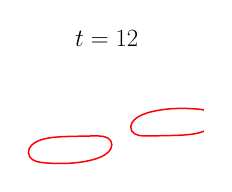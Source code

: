 \begin{tikzpicture}[scale=0.36]

\begin{axis}[
  xmin = -6,
  xmax = 2,
  ymin = -2,
  ymax = 2,
  axis equal = true,
  hide axis,
  title = {\Huge$t=12$}
  ]

\addplot [mark=none,red,line width=1.5] table{
1.09e+00 8.391e-02
1.147e+00 8.732e-02
1.209e+00 9.152e-02
1.279e+00 9.698e-02
1.358e+00 1.043e-01
1.448e+00 1.144e-01
1.55e+00 1.282e-01
1.661e+00 1.474e-01
1.783e+00 1.742e-01
1.912e+00 2.116e-01
2.046e+00 2.641e-01
2.179e+00 3.378e-01
2.301e+00 4.4e-01
2.392e+00 5.764e-01
2.424e+00 7.407e-01
2.375e+00 9.028e-01
2.256e+00 1.025e+00
2.1e+00 1.097e+00
1.934e+00 1.135e+00
1.768e+00 1.155e+00
1.605e+00 1.167e+00
1.448e+00 1.176e+00
1.297e+00 1.181e+00
1.155e+00 1.184e+00
1.021e+00 1.184e+00
8.982e-01 1.181e+00
7.86e-01 1.177e+00
6.852e-01 1.171e+00
5.958e-01 1.164e+00
5.173e-01 1.157e+00
4.483e-01 1.15e+00
3.869e-01 1.143e+00
3.297e-01 1.136e+00
2.724e-01 1.128e+00
2.109e-01 1.119e+00
1.42e-01 1.108e+00
6.364e-02 1.094e+00
-2.521e-02 1.076e+00
-1.248e-01 1.054e+00
-2.346e-01 1.026e+00
-3.537e-01 9.907e-01
-4.804e-01 9.455e-01
-6.122e-01 8.873e-01
-7.441e-01 8.115e-01
-8.68e-01 7.117e-01
-9.669e-01 5.806e-01
-1.011e+00 4.19e-01
-9.692e-01 2.552e-01
-8.473e-01 1.359e-01
-6.871e-01 7.529e-02
-5.182e-01 5.316e-02
-3.508e-01 4.869e-02
-1.876e-01 5.042e-02
-3.014e-02 5.375e-02
1.204e-01 5.708e-02
2.628e-01 6.008e-02
3.96e-01 6.276e-02
5.19e-01 6.526e-02
6.313e-01 6.77e-02
7.322e-01 7.019e-02
8.219e-01 7.276e-02
9.008e-01 7.541e-02
9.701e-01 7.813e-02
1.032e+00 8.092e-02
1.09e+00 8.391e-02
};

\addplot [mark=none,red,line width=1.5] table{
-3.13e+00 -1.036e+00
-3.072e+00 -1.028e+00
-3.011e+00 -1.019e+00
-2.942e+00 -1.008e+00
-2.864e+00 -9.94e-01
-2.775e+00 -9.764e-01
-2.675e+00 -9.542e-01
-2.565e+00 -9.262e-01
-2.446e+00 -8.907e-01
-2.32e+00 -8.455e-01
-2.188e+00 -7.873e-01
-2.056e+00 -7.115e-01
-1.932e+00 -6.117e-01
-1.833e+00 -4.806e-01
-1.789e+00 -3.19e-01
-1.831e+00 -1.552e-01
-1.953e+00 -3.585e-02
-2.113e+00 2.472e-02
-2.282e+00 4.684e-02
-2.449e+00 5.131e-02
-2.612e+00 4.958e-02
-2.77e+00 4.625e-02
-2.92e+00 4.292e-02
-3.063e+00 3.992e-02
-3.196e+00 3.724e-02
-3.319e+00 3.474e-02
-3.431e+00 3.23e-02
-3.532e+00 2.981e-02
-3.622e+00 2.724e-02
-3.701e+00 2.459e-02
-3.77e+00 2.187e-02
-3.832e+00 1.907e-02
-3.89e+00 1.609e-02
-3.947e+00 1.268e-02
-4.009e+00 8.481e-03
-4.079e+00 3.018e-03
-4.158e+00 -4.332e-03
-4.248e+00 -1.438e-02
-4.35e+00 -2.823e-02
-4.461e+00 -4.744e-02
-4.583e+00 -7.42e-02
-4.712e+00 -1.116e-01
-4.846e+00 -1.641e-01
-4.979e+00 -2.378e-01
-5.101e+00 -3.4e-01
-5.192e+00 -4.764e-01
-5.224e+00 -6.407e-01
-5.175e+00 -8.028e-01
-5.056e+00 -9.251e-01
-4.9e+00 -9.972e-01
-4.734e+00 -1.035e+00
-4.568e+00 -1.055e+00
-4.405e+00 -1.067e+00
-4.247e+00 -1.076e+00
-4.097e+00 -1.081e+00
-3.954e+00 -1.084e+00
-3.821e+00 -1.084e+00
-3.698e+00 -1.081e+00
-3.586e+00 -1.077e+00
-3.485e+00 -1.071e+00
-3.396e+00 -1.064e+00
-3.317e+00 -1.057e+00
-3.248e+00 -1.05e+00
-3.187e+00 -1.043e+00
-3.13e+00 -1.036e+00
};

\end{axis}
\end{tikzpicture}


